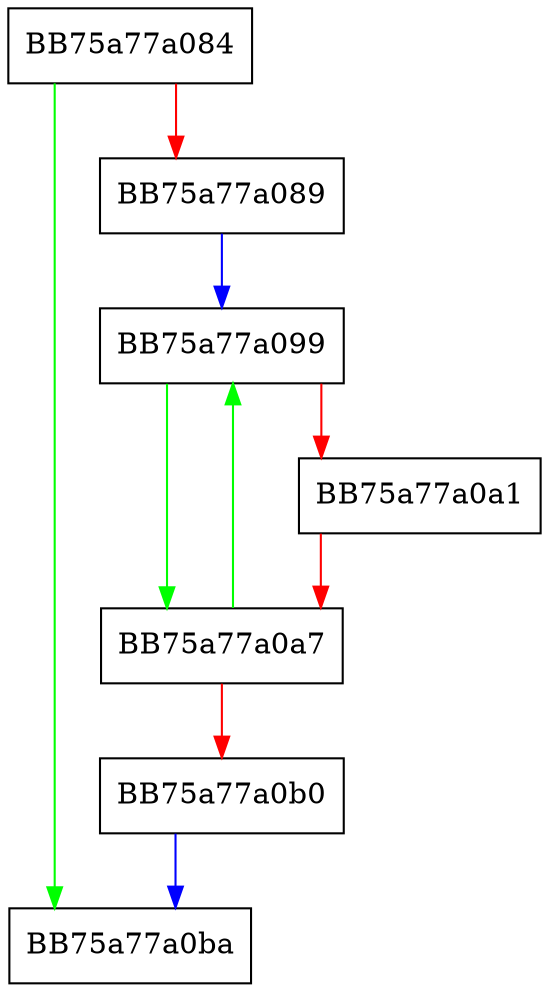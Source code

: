 digraph _initterm {
  node [shape="box"];
  graph [splines=ortho];
  BB75a77a084 -> BB75a77a0ba [color="green"];
  BB75a77a084 -> BB75a77a089 [color="red"];
  BB75a77a089 -> BB75a77a099 [color="blue"];
  BB75a77a099 -> BB75a77a0a7 [color="green"];
  BB75a77a099 -> BB75a77a0a1 [color="red"];
  BB75a77a0a1 -> BB75a77a0a7 [color="red"];
  BB75a77a0a7 -> BB75a77a099 [color="green"];
  BB75a77a0a7 -> BB75a77a0b0 [color="red"];
  BB75a77a0b0 -> BB75a77a0ba [color="blue"];
}